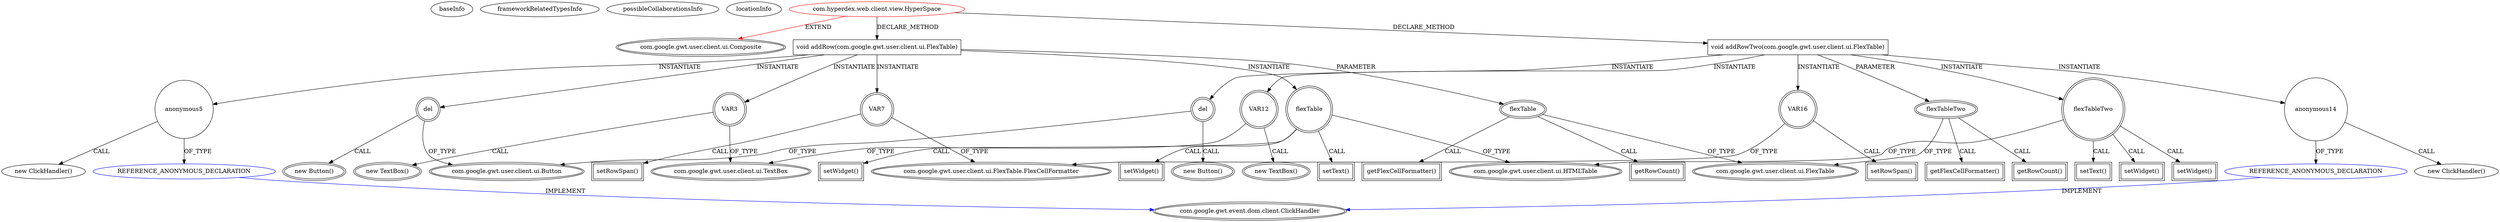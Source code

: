 digraph {
baseInfo[graphId=3091,category="extension_graph",isAnonymous=false,possibleRelation=true]
frameworkRelatedTypesInfo[0="com.google.gwt.user.client.ui.Composite"]
possibleCollaborationsInfo[0="3091~CLIENT_METHOD_DECLARATION-INSTANTIATION-~com.google.gwt.user.client.ui.Composite ~com.google.gwt.event.dom.client.ClickHandler ~false~true"]
locationInfo[projectName="j78wu-HyperDex-GUI",filePath="/j78wu-HyperDex-GUI/HyperDex-GUI-master/src/com/hyperdex/web/client/view/HyperSpace.java",contextSignature="HyperSpace",graphId="3091"]
0[label="com.hyperdex.web.client.view.HyperSpace",vertexType="ROOT_CLIENT_CLASS_DECLARATION",isFrameworkType=false,color=red]
1[label="com.google.gwt.user.client.ui.Composite",vertexType="FRAMEWORK_CLASS_TYPE",isFrameworkType=true,peripheries=2]
8[label="void addRow(com.google.gwt.user.client.ui.FlexTable)",vertexType="CLIENT_METHOD_DECLARATION",isFrameworkType=false,shape=box]
9[label="flexTable",vertexType="PARAMETER_DECLARATION",isFrameworkType=true,peripheries=2]
10[label="com.google.gwt.user.client.ui.FlexTable",vertexType="FRAMEWORK_CLASS_TYPE",isFrameworkType=true,peripheries=2]
12[label="getRowCount()",vertexType="INSIDE_CALL",isFrameworkType=true,peripheries=2,shape=box]
13[label="flexTable",vertexType="VARIABLE_EXPRESION",isFrameworkType=true,peripheries=2,shape=circle]
15[label="com.google.gwt.user.client.ui.HTMLTable",vertexType="FRAMEWORK_CLASS_TYPE",isFrameworkType=true,peripheries=2]
14[label="setText()",vertexType="INSIDE_CALL",isFrameworkType=true,peripheries=2,shape=box]
17[label="setWidget()",vertexType="INSIDE_CALL",isFrameworkType=true,peripheries=2,shape=box]
19[label="VAR3",vertexType="VARIABLE_EXPRESION",isFrameworkType=true,peripheries=2,shape=circle]
20[label="com.google.gwt.user.client.ui.TextBox",vertexType="FRAMEWORK_CLASS_TYPE",isFrameworkType=true,peripheries=2]
18[label="new TextBox()",vertexType="CONSTRUCTOR_CALL",isFrameworkType=true,peripheries=2]
22[label="del",vertexType="VARIABLE_EXPRESION",isFrameworkType=true,peripheries=2,shape=circle]
23[label="com.google.gwt.user.client.ui.Button",vertexType="FRAMEWORK_CLASS_TYPE",isFrameworkType=true,peripheries=2]
21[label="new Button()",vertexType="CONSTRUCTOR_CALL",isFrameworkType=true,peripheries=2]
25[label="anonymous5",vertexType="VARIABLE_EXPRESION",isFrameworkType=false,shape=circle]
26[label="REFERENCE_ANONYMOUS_DECLARATION",vertexType="REFERENCE_ANONYMOUS_DECLARATION",isFrameworkType=false,color=blue]
27[label="com.google.gwt.event.dom.client.ClickHandler",vertexType="FRAMEWORK_INTERFACE_TYPE",isFrameworkType=true,peripheries=2]
24[label="new ClickHandler()",vertexType="CONSTRUCTOR_CALL",isFrameworkType=false]
29[label="setWidget()",vertexType="INSIDE_CALL",isFrameworkType=true,peripheries=2,shape=box]
30[label="VAR7",vertexType="VARIABLE_EXPRESION",isFrameworkType=true,peripheries=2,shape=circle]
32[label="com.google.gwt.user.client.ui.FlexTable.FlexCellFormatter",vertexType="FRAMEWORK_CLASS_TYPE",isFrameworkType=true,peripheries=2]
31[label="setRowSpan()",vertexType="INSIDE_CALL",isFrameworkType=true,peripheries=2,shape=box]
34[label="getFlexCellFormatter()",vertexType="INSIDE_CALL",isFrameworkType=true,peripheries=2,shape=box]
35[label="void addRowTwo(com.google.gwt.user.client.ui.FlexTable)",vertexType="CLIENT_METHOD_DECLARATION",isFrameworkType=false,shape=box]
36[label="flexTableTwo",vertexType="PARAMETER_DECLARATION",isFrameworkType=true,peripheries=2]
39[label="getRowCount()",vertexType="INSIDE_CALL",isFrameworkType=true,peripheries=2,shape=box]
40[label="flexTableTwo",vertexType="VARIABLE_EXPRESION",isFrameworkType=true,peripheries=2,shape=circle]
41[label="setText()",vertexType="INSIDE_CALL",isFrameworkType=true,peripheries=2,shape=box]
44[label="setWidget()",vertexType="INSIDE_CALL",isFrameworkType=true,peripheries=2,shape=box]
46[label="VAR12",vertexType="VARIABLE_EXPRESION",isFrameworkType=true,peripheries=2,shape=circle]
45[label="new TextBox()",vertexType="CONSTRUCTOR_CALL",isFrameworkType=true,peripheries=2]
49[label="del",vertexType="VARIABLE_EXPRESION",isFrameworkType=true,peripheries=2,shape=circle]
48[label="new Button()",vertexType="CONSTRUCTOR_CALL",isFrameworkType=true,peripheries=2]
52[label="anonymous14",vertexType="VARIABLE_EXPRESION",isFrameworkType=false,shape=circle]
53[label="REFERENCE_ANONYMOUS_DECLARATION",vertexType="REFERENCE_ANONYMOUS_DECLARATION",isFrameworkType=false,color=blue]
51[label="new ClickHandler()",vertexType="CONSTRUCTOR_CALL",isFrameworkType=false]
56[label="setWidget()",vertexType="INSIDE_CALL",isFrameworkType=true,peripheries=2,shape=box]
57[label="VAR16",vertexType="VARIABLE_EXPRESION",isFrameworkType=true,peripheries=2,shape=circle]
58[label="setRowSpan()",vertexType="INSIDE_CALL",isFrameworkType=true,peripheries=2,shape=box]
61[label="getFlexCellFormatter()",vertexType="INSIDE_CALL",isFrameworkType=true,peripheries=2,shape=box]
0->1[label="EXTEND",color=red]
0->8[label="DECLARE_METHOD"]
9->10[label="OF_TYPE"]
8->9[label="PARAMETER"]
9->12[label="CALL"]
8->13[label="INSTANTIATE"]
13->15[label="OF_TYPE"]
13->14[label="CALL"]
13->17[label="CALL"]
8->19[label="INSTANTIATE"]
19->20[label="OF_TYPE"]
19->18[label="CALL"]
8->22[label="INSTANTIATE"]
22->23[label="OF_TYPE"]
22->21[label="CALL"]
8->25[label="INSTANTIATE"]
26->27[label="IMPLEMENT",color=blue]
25->26[label="OF_TYPE"]
25->24[label="CALL"]
13->29[label="CALL"]
8->30[label="INSTANTIATE"]
30->32[label="OF_TYPE"]
30->31[label="CALL"]
9->34[label="CALL"]
0->35[label="DECLARE_METHOD"]
36->10[label="OF_TYPE"]
35->36[label="PARAMETER"]
36->39[label="CALL"]
35->40[label="INSTANTIATE"]
40->15[label="OF_TYPE"]
40->41[label="CALL"]
40->44[label="CALL"]
35->46[label="INSTANTIATE"]
46->20[label="OF_TYPE"]
46->45[label="CALL"]
35->49[label="INSTANTIATE"]
49->23[label="OF_TYPE"]
49->48[label="CALL"]
35->52[label="INSTANTIATE"]
53->27[label="IMPLEMENT",color=blue]
52->53[label="OF_TYPE"]
52->51[label="CALL"]
40->56[label="CALL"]
35->57[label="INSTANTIATE"]
57->32[label="OF_TYPE"]
57->58[label="CALL"]
36->61[label="CALL"]
}

